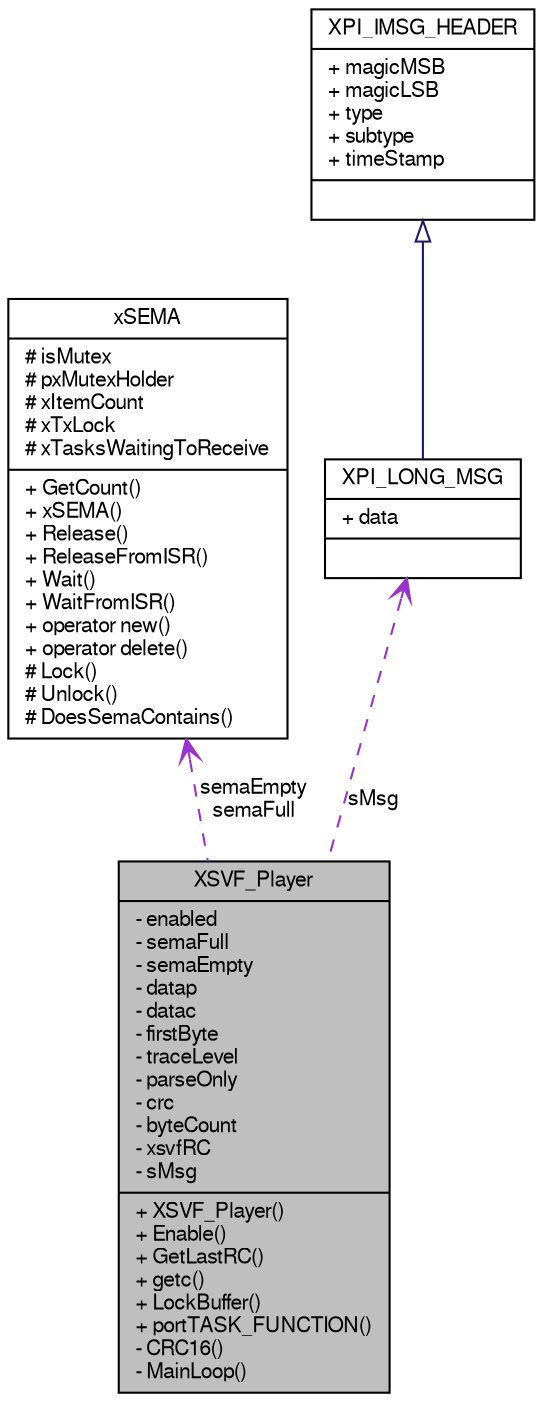 digraph G
{
  bgcolor="transparent";
  edge [fontname="FreeSans",fontsize=10,labelfontname="FreeSans",labelfontsize=10];
  node [fontname="FreeSans",fontsize=10,shape=record];
  Node1 [label="{XSVF_Player\n|- enabled\l- semaFull\l- semaEmpty\l- datap\l- datac\l- firstByte\l- traceLevel\l- parseOnly\l- crc\l- byteCount\l- xsvfRC\l- sMsg\l|+ XSVF_Player()\l+ Enable()\l+ GetLastRC()\l+ getc()\l+ LockBuffer()\l+ portTASK_FUNCTION()\l- CRC16()\l- MainLoop()\l}",height=0.2,width=0.4,color="black", fillcolor="grey75", style="filled" fontcolor="black"];
  Node2 -> Node1 [dir=back,color="darkorchid3",fontsize=10,style="dashed",label="semaEmpty\nsemaFull",arrowtail="open",fontname="FreeSans"];
  Node2 [label="{xSEMA\n|# isMutex\l# pxMutexHolder\l# xItemCount\l# xTxLock\l# xTasksWaitingToReceive\l|+ GetCount()\l+ xSEMA()\l+ Release()\l+ ReleaseFromISR()\l+ Wait()\l+ WaitFromISR()\l+ operator new()\l+ operator delete()\l# Lock()\l# Unlock()\l# DoesSemaContains()\l}",height=0.2,width=0.4,color="black",URL="$classx_s_e_m_a.html"];
  Node3 -> Node1 [dir=back,color="darkorchid3",fontsize=10,style="dashed",label="sMsg",arrowtail="open",fontname="FreeSans"];
  Node3 [label="{XPI_LONG_MSG\n|+ data\l|}",height=0.2,width=0.4,color="black",URL="$struct_x_p_i___l_o_n_g___m_s_g.html"];
  Node4 -> Node3 [dir=back,color="midnightblue",fontsize=10,style="solid",arrowtail="empty",fontname="FreeSans"];
  Node4 [label="{XPI_IMSG_HEADER\n|+ magicMSB\l+ magicLSB\l+ type\l+ subtype\l+ timeStamp\l|}",height=0.2,width=0.4,color="black",URL="$struct_x_p_i___i_m_s_g___h_e_a_d_e_r.html"];
}
